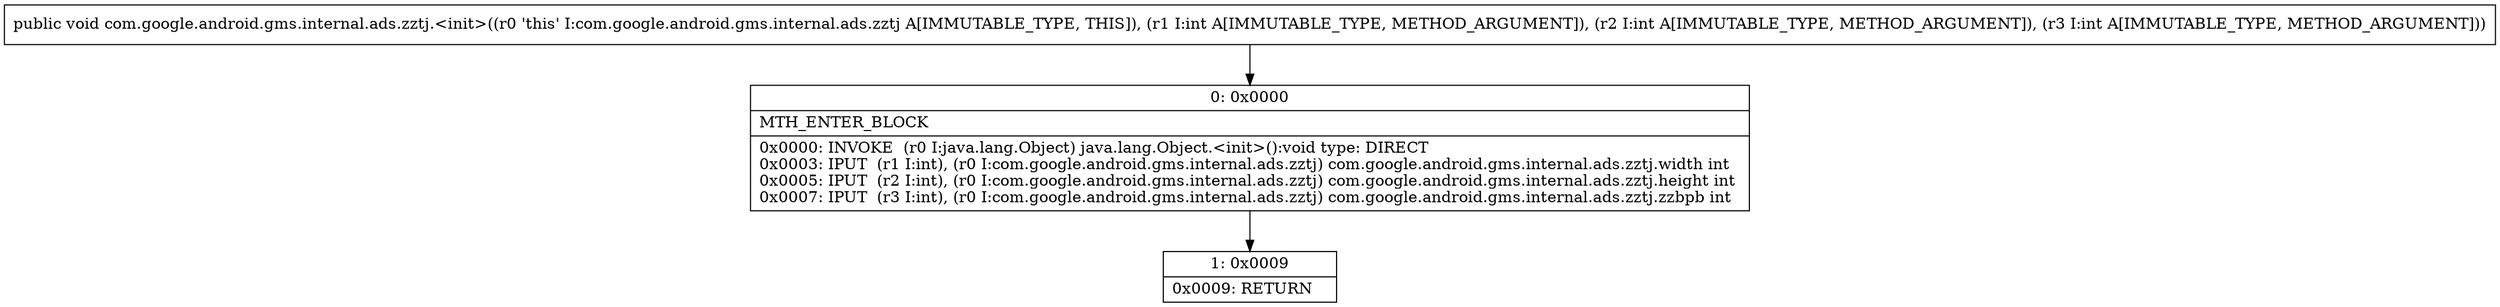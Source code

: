 digraph "CFG forcom.google.android.gms.internal.ads.zztj.\<init\>(III)V" {
Node_0 [shape=record,label="{0\:\ 0x0000|MTH_ENTER_BLOCK\l|0x0000: INVOKE  (r0 I:java.lang.Object) java.lang.Object.\<init\>():void type: DIRECT \l0x0003: IPUT  (r1 I:int), (r0 I:com.google.android.gms.internal.ads.zztj) com.google.android.gms.internal.ads.zztj.width int \l0x0005: IPUT  (r2 I:int), (r0 I:com.google.android.gms.internal.ads.zztj) com.google.android.gms.internal.ads.zztj.height int \l0x0007: IPUT  (r3 I:int), (r0 I:com.google.android.gms.internal.ads.zztj) com.google.android.gms.internal.ads.zztj.zzbpb int \l}"];
Node_1 [shape=record,label="{1\:\ 0x0009|0x0009: RETURN   \l}"];
MethodNode[shape=record,label="{public void com.google.android.gms.internal.ads.zztj.\<init\>((r0 'this' I:com.google.android.gms.internal.ads.zztj A[IMMUTABLE_TYPE, THIS]), (r1 I:int A[IMMUTABLE_TYPE, METHOD_ARGUMENT]), (r2 I:int A[IMMUTABLE_TYPE, METHOD_ARGUMENT]), (r3 I:int A[IMMUTABLE_TYPE, METHOD_ARGUMENT])) }"];
MethodNode -> Node_0;
Node_0 -> Node_1;
}

